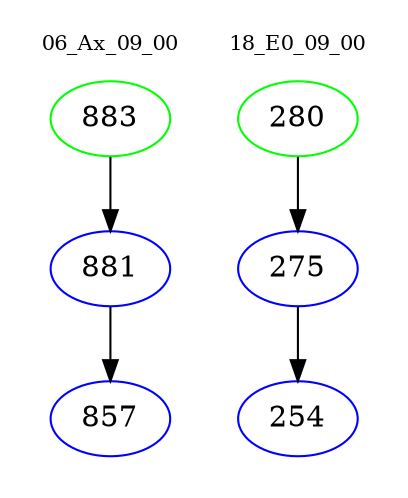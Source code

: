 digraph{
subgraph cluster_0 {
color = white
label = "06_Ax_09_00";
fontsize=10;
T0_883 [label="883", color="green"]
T0_883 -> T0_881 [color="black"]
T0_881 [label="881", color="blue"]
T0_881 -> T0_857 [color="black"]
T0_857 [label="857", color="blue"]
}
subgraph cluster_1 {
color = white
label = "18_E0_09_00";
fontsize=10;
T1_280 [label="280", color="green"]
T1_280 -> T1_275 [color="black"]
T1_275 [label="275", color="blue"]
T1_275 -> T1_254 [color="black"]
T1_254 [label="254", color="blue"]
}
}
